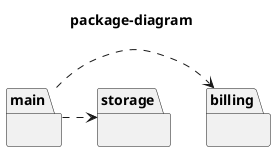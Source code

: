 @startuml
title package-diagram

package main{}
package billing{}
package billing{}
package storage{}

main .> billing
main .> storage

@enduml